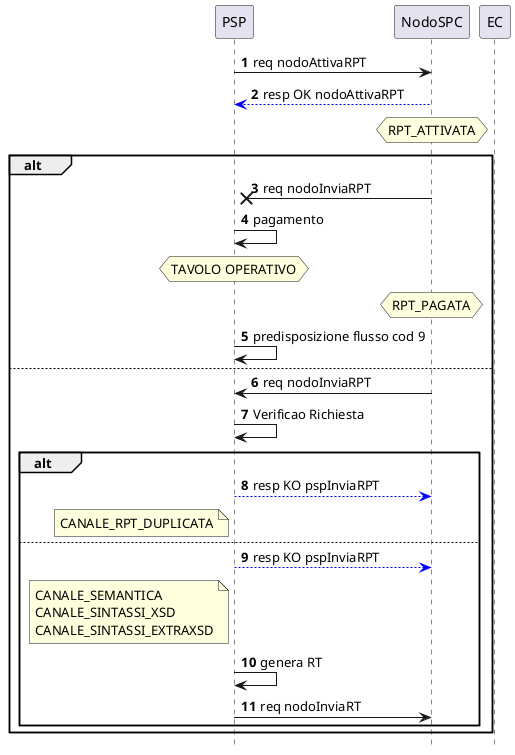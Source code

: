 @startuml
hide footbox
autonumber 


participant PSP
participant NodoSPC
participant EC




PSP -> NodoSPC : req nodoAttivaRPT
NodoSPC -[#blue]-> PSP :resp OK nodoAttivaRPT

hnote over NodoSPC :RPT_ATTIVATA



alt 
NodoSPC -x PSP : req nodoInviaRPT
PSP -> PSP : pagamento
hnote over PSP : TAVOLO OPERATIVO
hnote over NodoSPC : RPT_PAGATA
PSP -> PSP : predisposizione flusso cod 9

else
NodoSPC -> PSP : req nodoInviaRPT
PSP -> PSP : Verificao Richiesta 

    alt
    PSP -[#blue]-> NodoSPC : resp KO pspInviaRPT
    note left PSP : CANALE_RPT_DUPLICATA
    else
     PSP -[#blue]-> NodoSPC : resp KO pspInviaRPT
     note left PSP : CANALE_SEMANTICA\nCANALE_SINTASSI_XSD\nCANALE_SINTASSI_EXTRAXSD
     PSP -> PSP : genera RT
     PSP -> NodoSPC : req nodoInviaRT
    end

end










@enduml
